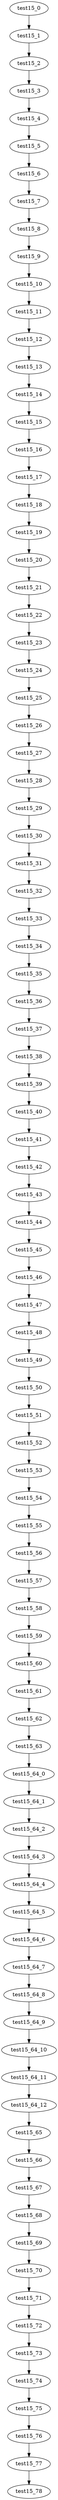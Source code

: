 digraph G {
test15_0->test15_1;
test15_1->test15_2;
test15_2->test15_3;
test15_3->test15_4;
test15_4->test15_5;
test15_5->test15_6;
test15_6->test15_7;
test15_7->test15_8;
test15_8->test15_9;
test15_9->test15_10;
test15_10->test15_11;
test15_11->test15_12;
test15_12->test15_13;
test15_13->test15_14;
test15_14->test15_15;
test15_15->test15_16;
test15_16->test15_17;
test15_17->test15_18;
test15_18->test15_19;
test15_19->test15_20;
test15_20->test15_21;
test15_21->test15_22;
test15_22->test15_23;
test15_23->test15_24;
test15_24->test15_25;
test15_25->test15_26;
test15_26->test15_27;
test15_27->test15_28;
test15_28->test15_29;
test15_29->test15_30;
test15_30->test15_31;
test15_31->test15_32;
test15_32->test15_33;
test15_33->test15_34;
test15_34->test15_35;
test15_35->test15_36;
test15_36->test15_37;
test15_37->test15_38;
test15_38->test15_39;
test15_39->test15_40;
test15_40->test15_41;
test15_41->test15_42;
test15_42->test15_43;
test15_43->test15_44;
test15_44->test15_45;
test15_45->test15_46;
test15_46->test15_47;
test15_47->test15_48;
test15_48->test15_49;
test15_49->test15_50;
test15_50->test15_51;
test15_51->test15_52;
test15_52->test15_53;
test15_53->test15_54;
test15_54->test15_55;
test15_55->test15_56;
test15_56->test15_57;
test15_57->test15_58;
test15_58->test15_59;
test15_59->test15_60;
test15_60->test15_61;
test15_61->test15_62;
test15_62->test15_63;
test15_63->test15_64_0;
test15_64_0->test15_64_1;
test15_64_1->test15_64_2;
test15_64_2->test15_64_3;
test15_64_3->test15_64_4;
test15_64_4->test15_64_5;
test15_64_5->test15_64_6;
test15_64_6->test15_64_7;
test15_64_7->test15_64_8;
test15_64_8->test15_64_9;
test15_64_9->test15_64_10;
test15_64_10->test15_64_11;
test15_64_11->test15_64_12;
test15_64_12->test15_65;
test15_65->test15_66;
test15_66->test15_67;
test15_67->test15_68;
test15_68->test15_69;
test15_69->test15_70;
test15_70->test15_71;
test15_71->test15_72;
test15_72->test15_73;
test15_73->test15_74;
test15_74->test15_75;
test15_75->test15_76;
test15_76->test15_77;
test15_77->test15_78;

}
